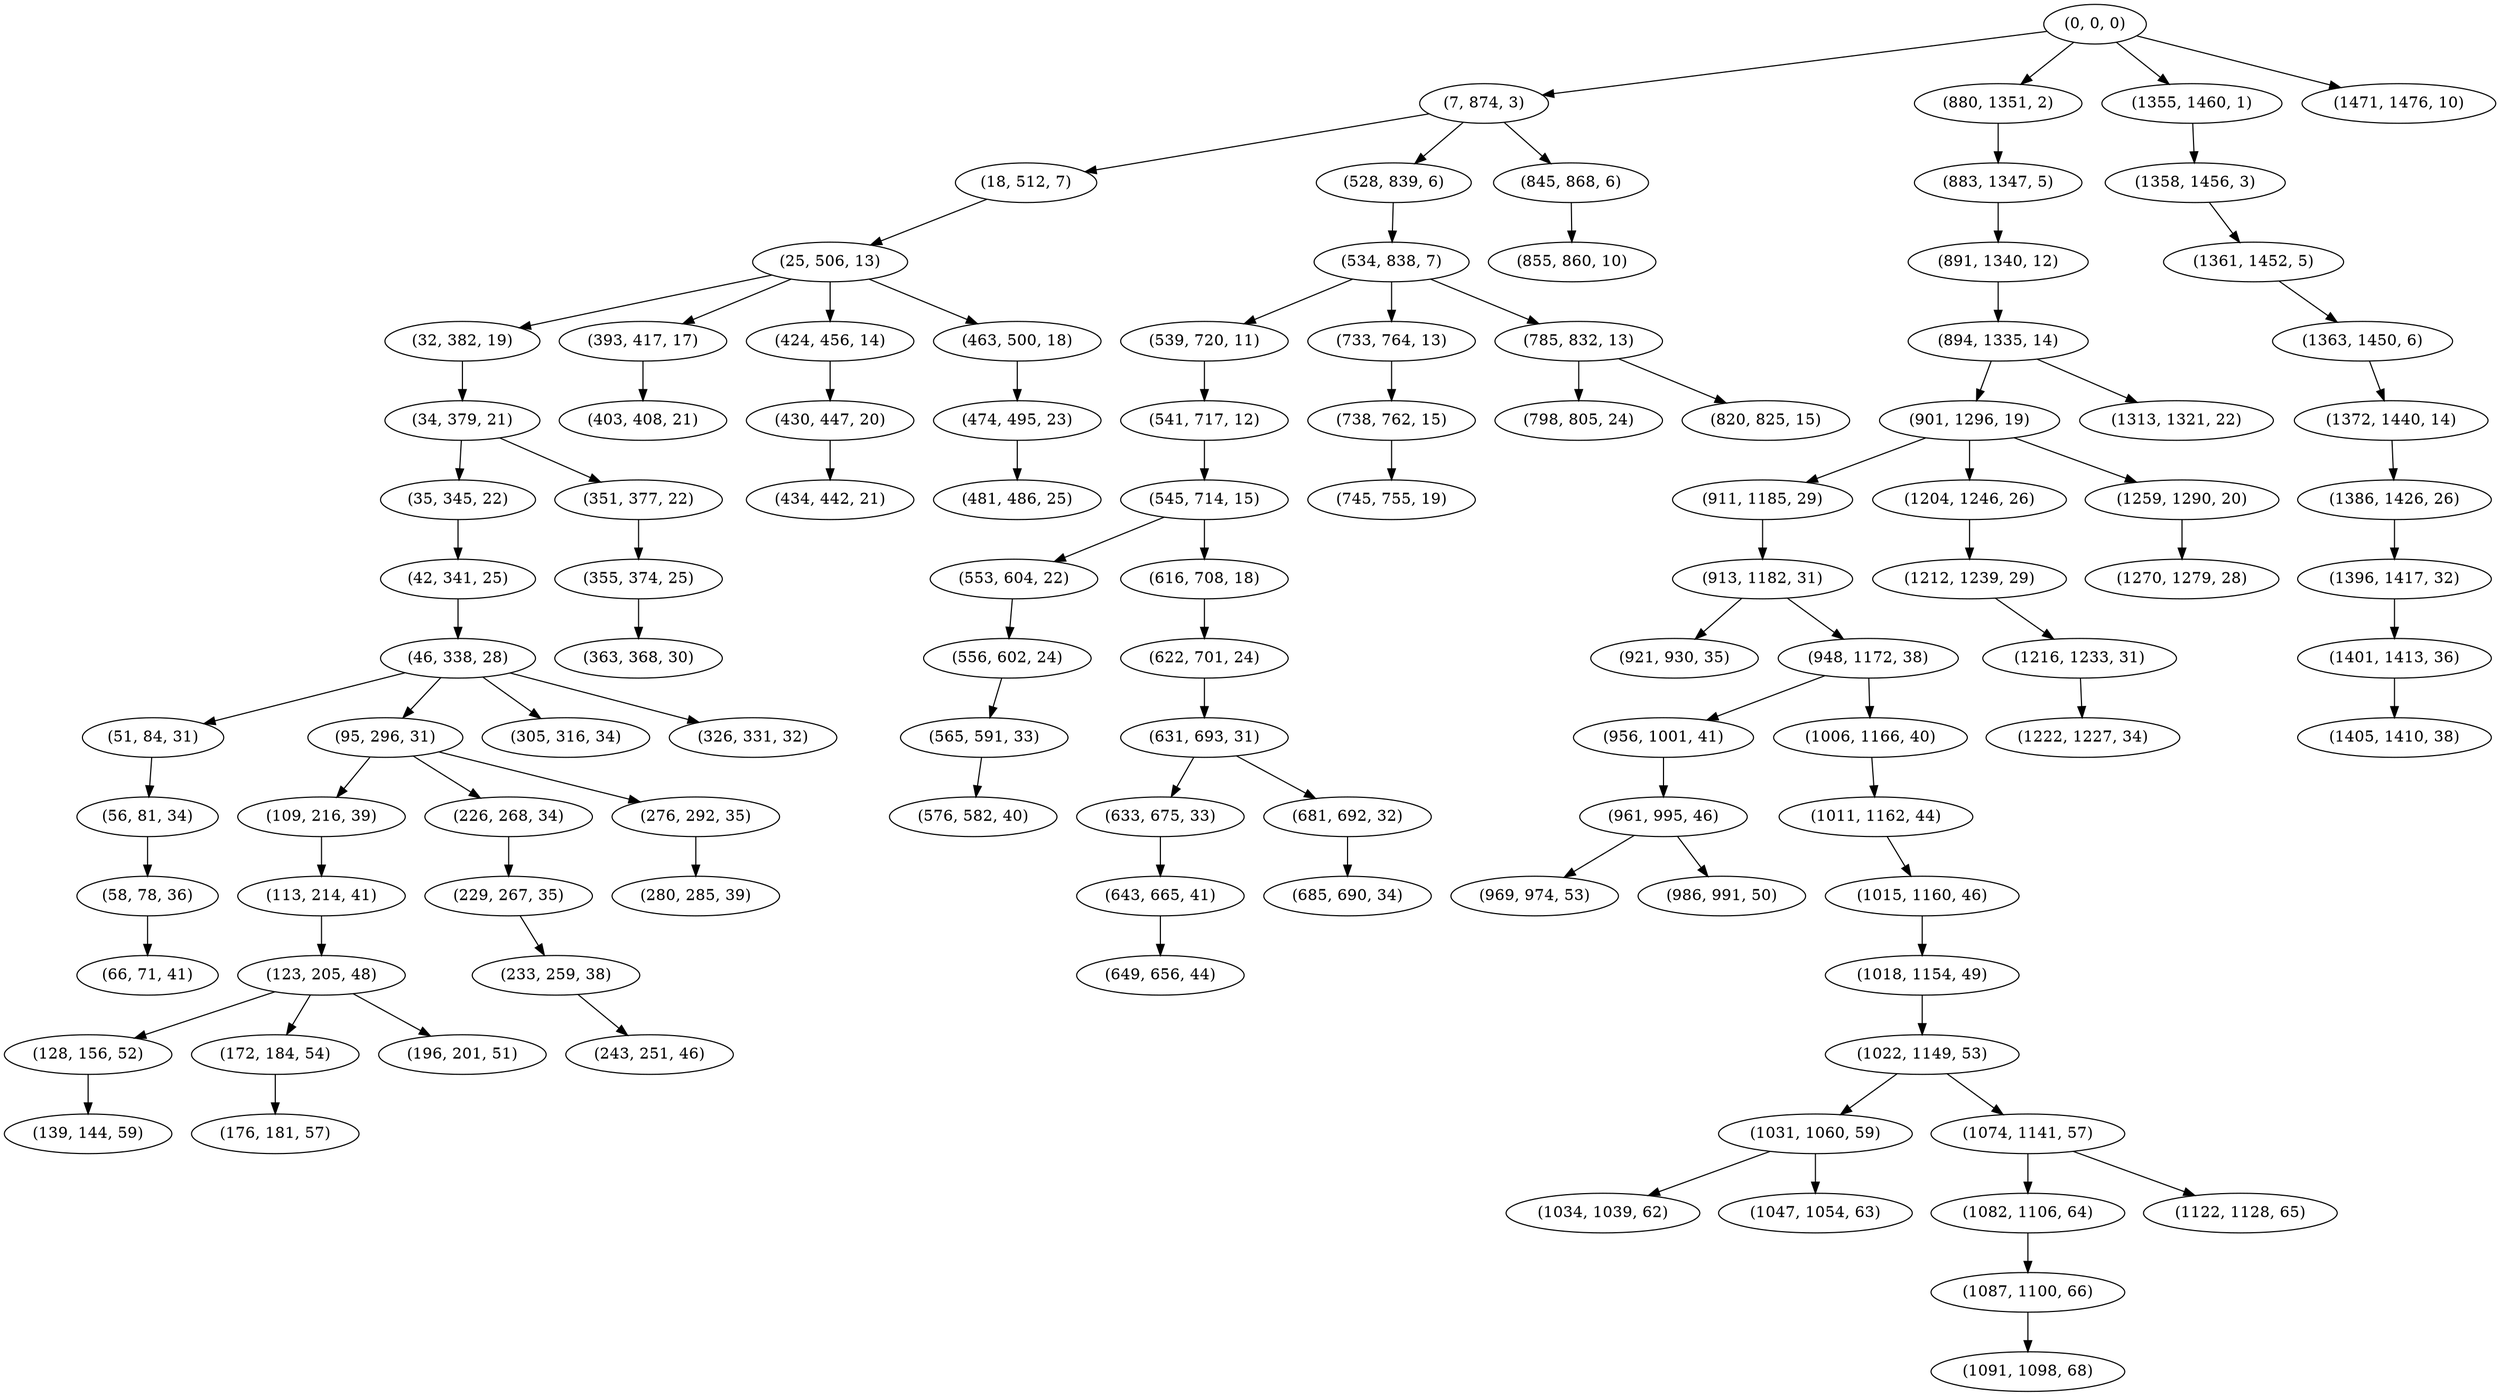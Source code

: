 digraph tree {
    "(0, 0, 0)";
    "(7, 874, 3)";
    "(18, 512, 7)";
    "(25, 506, 13)";
    "(32, 382, 19)";
    "(34, 379, 21)";
    "(35, 345, 22)";
    "(42, 341, 25)";
    "(46, 338, 28)";
    "(51, 84, 31)";
    "(56, 81, 34)";
    "(58, 78, 36)";
    "(66, 71, 41)";
    "(95, 296, 31)";
    "(109, 216, 39)";
    "(113, 214, 41)";
    "(123, 205, 48)";
    "(128, 156, 52)";
    "(139, 144, 59)";
    "(172, 184, 54)";
    "(176, 181, 57)";
    "(196, 201, 51)";
    "(226, 268, 34)";
    "(229, 267, 35)";
    "(233, 259, 38)";
    "(243, 251, 46)";
    "(276, 292, 35)";
    "(280, 285, 39)";
    "(305, 316, 34)";
    "(326, 331, 32)";
    "(351, 377, 22)";
    "(355, 374, 25)";
    "(363, 368, 30)";
    "(393, 417, 17)";
    "(403, 408, 21)";
    "(424, 456, 14)";
    "(430, 447, 20)";
    "(434, 442, 21)";
    "(463, 500, 18)";
    "(474, 495, 23)";
    "(481, 486, 25)";
    "(528, 839, 6)";
    "(534, 838, 7)";
    "(539, 720, 11)";
    "(541, 717, 12)";
    "(545, 714, 15)";
    "(553, 604, 22)";
    "(556, 602, 24)";
    "(565, 591, 33)";
    "(576, 582, 40)";
    "(616, 708, 18)";
    "(622, 701, 24)";
    "(631, 693, 31)";
    "(633, 675, 33)";
    "(643, 665, 41)";
    "(649, 656, 44)";
    "(681, 692, 32)";
    "(685, 690, 34)";
    "(733, 764, 13)";
    "(738, 762, 15)";
    "(745, 755, 19)";
    "(785, 832, 13)";
    "(798, 805, 24)";
    "(820, 825, 15)";
    "(845, 868, 6)";
    "(855, 860, 10)";
    "(880, 1351, 2)";
    "(883, 1347, 5)";
    "(891, 1340, 12)";
    "(894, 1335, 14)";
    "(901, 1296, 19)";
    "(911, 1185, 29)";
    "(913, 1182, 31)";
    "(921, 930, 35)";
    "(948, 1172, 38)";
    "(956, 1001, 41)";
    "(961, 995, 46)";
    "(969, 974, 53)";
    "(986, 991, 50)";
    "(1006, 1166, 40)";
    "(1011, 1162, 44)";
    "(1015, 1160, 46)";
    "(1018, 1154, 49)";
    "(1022, 1149, 53)";
    "(1031, 1060, 59)";
    "(1034, 1039, 62)";
    "(1047, 1054, 63)";
    "(1074, 1141, 57)";
    "(1082, 1106, 64)";
    "(1087, 1100, 66)";
    "(1091, 1098, 68)";
    "(1122, 1128, 65)";
    "(1204, 1246, 26)";
    "(1212, 1239, 29)";
    "(1216, 1233, 31)";
    "(1222, 1227, 34)";
    "(1259, 1290, 20)";
    "(1270, 1279, 28)";
    "(1313, 1321, 22)";
    "(1355, 1460, 1)";
    "(1358, 1456, 3)";
    "(1361, 1452, 5)";
    "(1363, 1450, 6)";
    "(1372, 1440, 14)";
    "(1386, 1426, 26)";
    "(1396, 1417, 32)";
    "(1401, 1413, 36)";
    "(1405, 1410, 38)";
    "(1471, 1476, 10)";
    "(0, 0, 0)" -> "(7, 874, 3)";
    "(0, 0, 0)" -> "(880, 1351, 2)";
    "(0, 0, 0)" -> "(1355, 1460, 1)";
    "(0, 0, 0)" -> "(1471, 1476, 10)";
    "(7, 874, 3)" -> "(18, 512, 7)";
    "(7, 874, 3)" -> "(528, 839, 6)";
    "(7, 874, 3)" -> "(845, 868, 6)";
    "(18, 512, 7)" -> "(25, 506, 13)";
    "(25, 506, 13)" -> "(32, 382, 19)";
    "(25, 506, 13)" -> "(393, 417, 17)";
    "(25, 506, 13)" -> "(424, 456, 14)";
    "(25, 506, 13)" -> "(463, 500, 18)";
    "(32, 382, 19)" -> "(34, 379, 21)";
    "(34, 379, 21)" -> "(35, 345, 22)";
    "(34, 379, 21)" -> "(351, 377, 22)";
    "(35, 345, 22)" -> "(42, 341, 25)";
    "(42, 341, 25)" -> "(46, 338, 28)";
    "(46, 338, 28)" -> "(51, 84, 31)";
    "(46, 338, 28)" -> "(95, 296, 31)";
    "(46, 338, 28)" -> "(305, 316, 34)";
    "(46, 338, 28)" -> "(326, 331, 32)";
    "(51, 84, 31)" -> "(56, 81, 34)";
    "(56, 81, 34)" -> "(58, 78, 36)";
    "(58, 78, 36)" -> "(66, 71, 41)";
    "(95, 296, 31)" -> "(109, 216, 39)";
    "(95, 296, 31)" -> "(226, 268, 34)";
    "(95, 296, 31)" -> "(276, 292, 35)";
    "(109, 216, 39)" -> "(113, 214, 41)";
    "(113, 214, 41)" -> "(123, 205, 48)";
    "(123, 205, 48)" -> "(128, 156, 52)";
    "(123, 205, 48)" -> "(172, 184, 54)";
    "(123, 205, 48)" -> "(196, 201, 51)";
    "(128, 156, 52)" -> "(139, 144, 59)";
    "(172, 184, 54)" -> "(176, 181, 57)";
    "(226, 268, 34)" -> "(229, 267, 35)";
    "(229, 267, 35)" -> "(233, 259, 38)";
    "(233, 259, 38)" -> "(243, 251, 46)";
    "(276, 292, 35)" -> "(280, 285, 39)";
    "(351, 377, 22)" -> "(355, 374, 25)";
    "(355, 374, 25)" -> "(363, 368, 30)";
    "(393, 417, 17)" -> "(403, 408, 21)";
    "(424, 456, 14)" -> "(430, 447, 20)";
    "(430, 447, 20)" -> "(434, 442, 21)";
    "(463, 500, 18)" -> "(474, 495, 23)";
    "(474, 495, 23)" -> "(481, 486, 25)";
    "(528, 839, 6)" -> "(534, 838, 7)";
    "(534, 838, 7)" -> "(539, 720, 11)";
    "(534, 838, 7)" -> "(733, 764, 13)";
    "(534, 838, 7)" -> "(785, 832, 13)";
    "(539, 720, 11)" -> "(541, 717, 12)";
    "(541, 717, 12)" -> "(545, 714, 15)";
    "(545, 714, 15)" -> "(553, 604, 22)";
    "(545, 714, 15)" -> "(616, 708, 18)";
    "(553, 604, 22)" -> "(556, 602, 24)";
    "(556, 602, 24)" -> "(565, 591, 33)";
    "(565, 591, 33)" -> "(576, 582, 40)";
    "(616, 708, 18)" -> "(622, 701, 24)";
    "(622, 701, 24)" -> "(631, 693, 31)";
    "(631, 693, 31)" -> "(633, 675, 33)";
    "(631, 693, 31)" -> "(681, 692, 32)";
    "(633, 675, 33)" -> "(643, 665, 41)";
    "(643, 665, 41)" -> "(649, 656, 44)";
    "(681, 692, 32)" -> "(685, 690, 34)";
    "(733, 764, 13)" -> "(738, 762, 15)";
    "(738, 762, 15)" -> "(745, 755, 19)";
    "(785, 832, 13)" -> "(798, 805, 24)";
    "(785, 832, 13)" -> "(820, 825, 15)";
    "(845, 868, 6)" -> "(855, 860, 10)";
    "(880, 1351, 2)" -> "(883, 1347, 5)";
    "(883, 1347, 5)" -> "(891, 1340, 12)";
    "(891, 1340, 12)" -> "(894, 1335, 14)";
    "(894, 1335, 14)" -> "(901, 1296, 19)";
    "(894, 1335, 14)" -> "(1313, 1321, 22)";
    "(901, 1296, 19)" -> "(911, 1185, 29)";
    "(901, 1296, 19)" -> "(1204, 1246, 26)";
    "(901, 1296, 19)" -> "(1259, 1290, 20)";
    "(911, 1185, 29)" -> "(913, 1182, 31)";
    "(913, 1182, 31)" -> "(921, 930, 35)";
    "(913, 1182, 31)" -> "(948, 1172, 38)";
    "(948, 1172, 38)" -> "(956, 1001, 41)";
    "(948, 1172, 38)" -> "(1006, 1166, 40)";
    "(956, 1001, 41)" -> "(961, 995, 46)";
    "(961, 995, 46)" -> "(969, 974, 53)";
    "(961, 995, 46)" -> "(986, 991, 50)";
    "(1006, 1166, 40)" -> "(1011, 1162, 44)";
    "(1011, 1162, 44)" -> "(1015, 1160, 46)";
    "(1015, 1160, 46)" -> "(1018, 1154, 49)";
    "(1018, 1154, 49)" -> "(1022, 1149, 53)";
    "(1022, 1149, 53)" -> "(1031, 1060, 59)";
    "(1022, 1149, 53)" -> "(1074, 1141, 57)";
    "(1031, 1060, 59)" -> "(1034, 1039, 62)";
    "(1031, 1060, 59)" -> "(1047, 1054, 63)";
    "(1074, 1141, 57)" -> "(1082, 1106, 64)";
    "(1074, 1141, 57)" -> "(1122, 1128, 65)";
    "(1082, 1106, 64)" -> "(1087, 1100, 66)";
    "(1087, 1100, 66)" -> "(1091, 1098, 68)";
    "(1204, 1246, 26)" -> "(1212, 1239, 29)";
    "(1212, 1239, 29)" -> "(1216, 1233, 31)";
    "(1216, 1233, 31)" -> "(1222, 1227, 34)";
    "(1259, 1290, 20)" -> "(1270, 1279, 28)";
    "(1355, 1460, 1)" -> "(1358, 1456, 3)";
    "(1358, 1456, 3)" -> "(1361, 1452, 5)";
    "(1361, 1452, 5)" -> "(1363, 1450, 6)";
    "(1363, 1450, 6)" -> "(1372, 1440, 14)";
    "(1372, 1440, 14)" -> "(1386, 1426, 26)";
    "(1386, 1426, 26)" -> "(1396, 1417, 32)";
    "(1396, 1417, 32)" -> "(1401, 1413, 36)";
    "(1401, 1413, 36)" -> "(1405, 1410, 38)";
}
